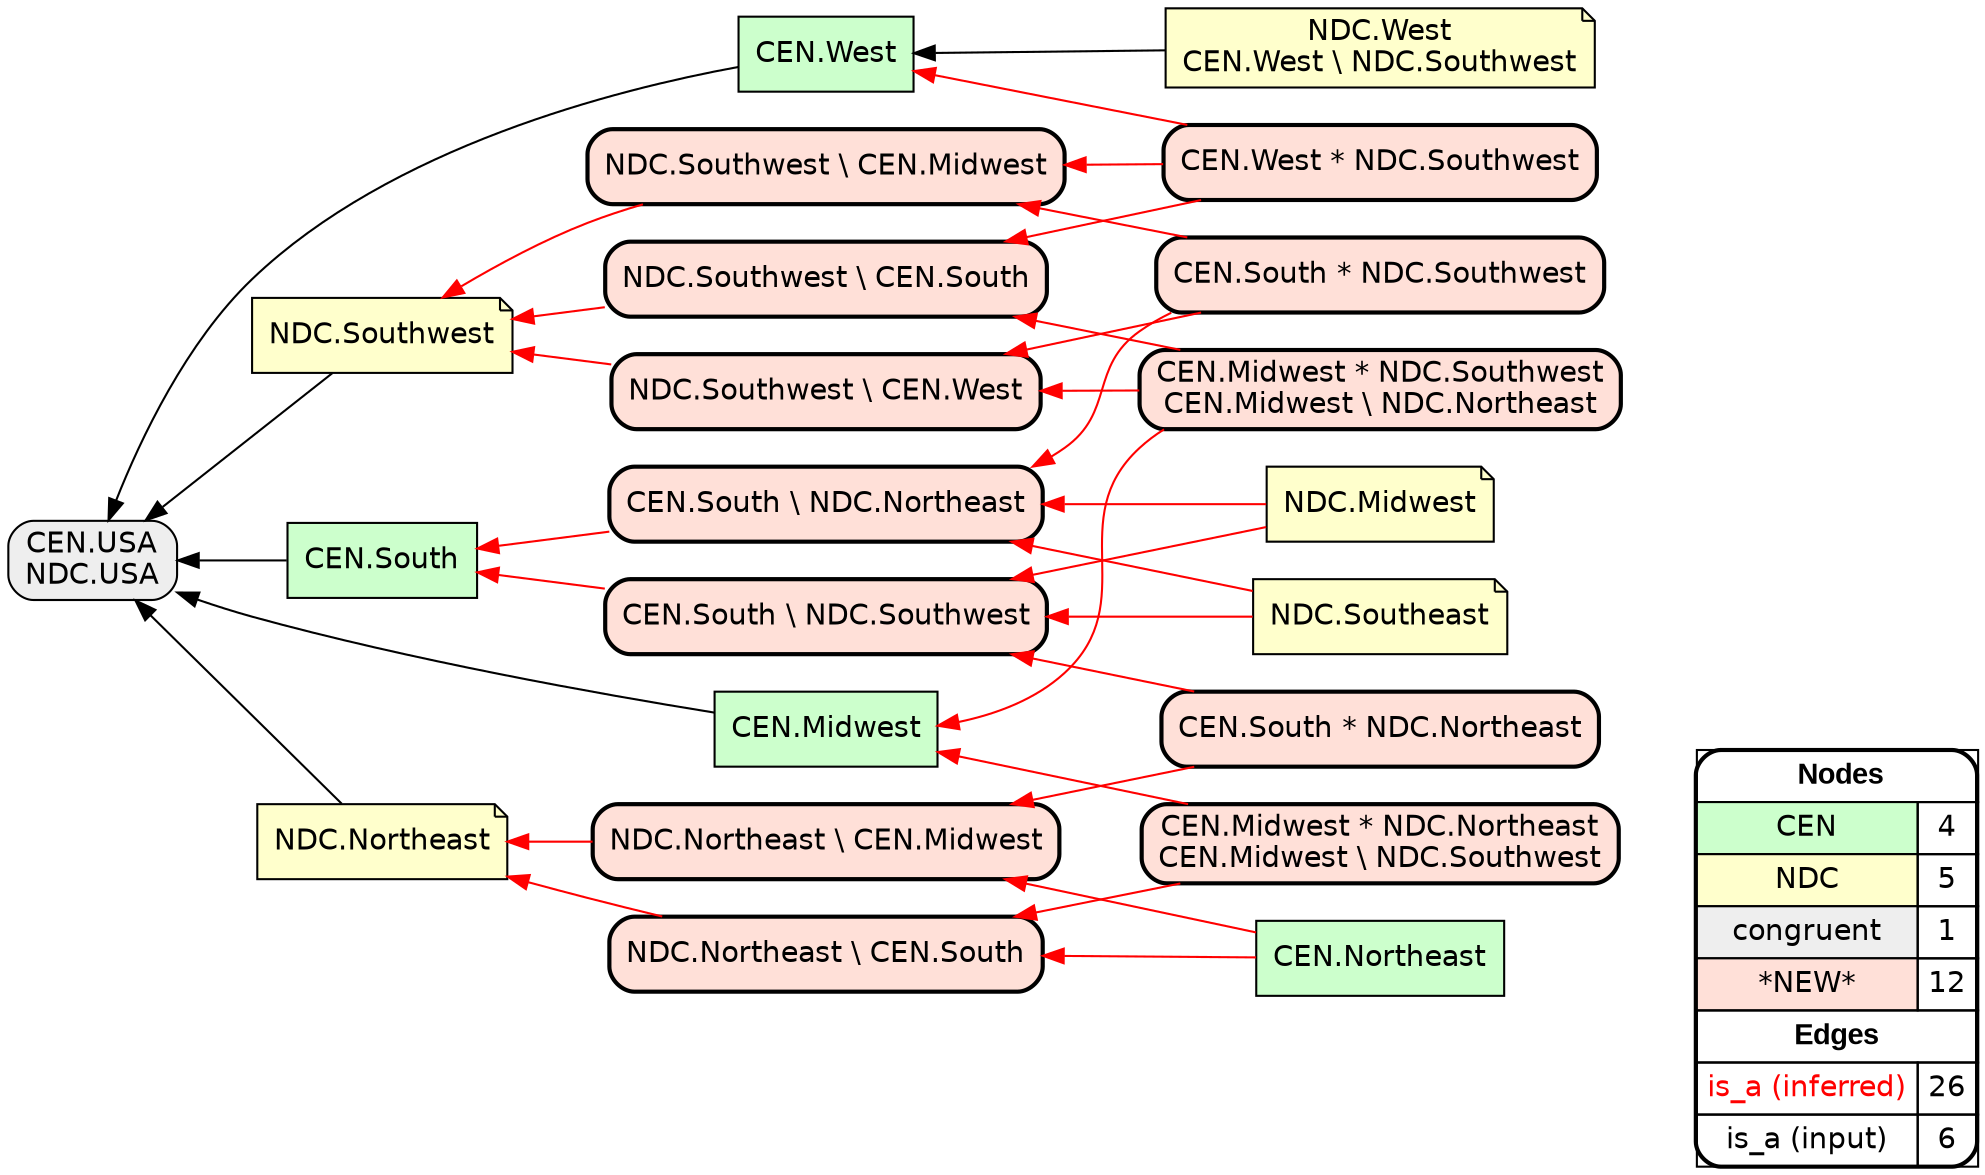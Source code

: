 digraph{
rankdir=RL
node[shape=box style=filled fillcolor="#CCFFCC" fontname="helvetica"] 
"CEN.West"
"CEN.Northeast"
"CEN.Midwest"
"CEN.South"
node[shape=note style=filled fillcolor="#FFFFCC" fontname="helvetica"] 
"NDC.West\nCEN.West \\ NDC.Southwest"
"NDC.Midwest"
"NDC.Southwest"
"NDC.Northeast"
"NDC.Southeast"
node[shape=box style="filled,rounded" fillcolor="#EEEEEE" fontname="helvetica"] 
"CEN.USA\nNDC.USA"
node[shape=box style="filled,rounded,bold" fillcolor="#FFE0D8" fontname="helvetica"] 
"CEN.South \\ NDC.Southwest"
"NDC.Southwest \\ CEN.Midwest"
"CEN.Midwest * NDC.Southwest\nCEN.Midwest \\ NDC.Northeast"
"CEN.South \\ NDC.Northeast"
"CEN.Midwest * NDC.Northeast\nCEN.Midwest \\ NDC.Southwest"
"CEN.West * NDC.Southwest"
"NDC.Southwest \\ CEN.South"
"NDC.Northeast \\ CEN.Midwest"
"NDC.Southwest \\ CEN.West"
"CEN.South * NDC.Northeast"
"CEN.South * NDC.Southwest"
"NDC.Northeast \\ CEN.South"
edge[arrowhead=normal style=dotted color="#000000" constraint=true penwidth=1]
edge[arrowhead=normal style=solid color="#FF0000" constraint=true penwidth=1]
"CEN.Midwest * NDC.Northeast\nCEN.Midwest \\ NDC.Southwest" -> "CEN.Midwest"
"CEN.South * NDC.Southwest" -> "CEN.South \\ NDC.Northeast"
"CEN.South \\ NDC.Northeast" -> "CEN.South"
"CEN.South * NDC.Southwest" -> "NDC.Southwest \\ CEN.West"
"CEN.Midwest * NDC.Northeast\nCEN.Midwest \\ NDC.Southwest" -> "NDC.Northeast \\ CEN.South"
"NDC.Northeast \\ CEN.Midwest" -> "NDC.Northeast"
"CEN.Northeast" -> "NDC.Northeast \\ CEN.Midwest"
"CEN.Midwest * NDC.Southwest\nCEN.Midwest \\ NDC.Northeast" -> "NDC.Southwest \\ CEN.West"
"CEN.West * NDC.Southwest" -> "NDC.Southwest \\ CEN.Midwest"
"CEN.West * NDC.Southwest" -> "NDC.Southwest \\ CEN.South"
"NDC.Southwest \\ CEN.West" -> "NDC.Southwest"
"CEN.Midwest * NDC.Southwest\nCEN.Midwest \\ NDC.Northeast" -> "CEN.Midwest"
"CEN.South \\ NDC.Southwest" -> "CEN.South"
"NDC.Southwest \\ CEN.Midwest" -> "NDC.Southwest"
"CEN.South * NDC.Northeast" -> "NDC.Northeast \\ CEN.Midwest"
"NDC.Midwest" -> "CEN.South \\ NDC.Southwest"
"NDC.Northeast \\ CEN.South" -> "NDC.Northeast"
"NDC.Southwest \\ CEN.South" -> "NDC.Southwest"
"CEN.Northeast" -> "NDC.Northeast \\ CEN.South"
"NDC.Southeast" -> "CEN.South \\ NDC.Southwest"
"CEN.Midwest * NDC.Southwest\nCEN.Midwest \\ NDC.Northeast" -> "NDC.Southwest \\ CEN.South"
"NDC.Midwest" -> "CEN.South \\ NDC.Northeast"
"CEN.South * NDC.Northeast" -> "CEN.South \\ NDC.Southwest"
"CEN.West * NDC.Southwest" -> "CEN.West"
"NDC.Southeast" -> "CEN.South \\ NDC.Northeast"
"CEN.South * NDC.Southwest" -> "NDC.Southwest \\ CEN.Midwest"
edge[arrowhead=normal style=solid color="#000000" constraint=true penwidth=1]
"CEN.Midwest" -> "CEN.USA\nNDC.USA"
"NDC.Northeast" -> "CEN.USA\nNDC.USA"
"CEN.West" -> "CEN.USA\nNDC.USA"
"NDC.Southwest" -> "CEN.USA\nNDC.USA"
"CEN.South" -> "CEN.USA\nNDC.USA"
"NDC.West\nCEN.West \\ NDC.Southwest" -> "CEN.West"
node[shape=box] 
{rank=source Legend [fillcolor= white margin=0 label=< 
 <TABLE BORDER="0" CELLBORDER="1" CELLSPACING="0" CELLPADDING="4"> 
<TR> <TD COLSPAN="2"><font face="Arial Black"> Nodes</font></TD> </TR> 
<TR> 
 <TD bgcolor="#CCFFCC" fontname="helvetica">CEN</TD> 
 <TD>4</TD> 
 </TR> 
<TR> 
 <TD bgcolor="#FFFFCC" fontname="helvetica">NDC</TD> 
 <TD>5</TD> 
 </TR> 
<TR> 
 <TD bgcolor="#EEEEEE" fontname="helvetica">congruent</TD> 
 <TD>1</TD> 
 </TR> 
<TR> 
 <TD bgcolor="#FFE0D8" fontname="helvetica">*NEW*</TD> 
 <TD>12</TD> 
 </TR> 
<TR> <TD COLSPAN="2"><font face = "Arial Black"> Edges </font></TD> </TR> 
<TR> 
 <TD><font color ="#FF0000">is_a (inferred)</font></TD><TD>26</TD>
</TR>
<TR> 
 <TD><font color ="#000000">is_a (input)</font></TD><TD>6</TD>
</TR>
</TABLE> 
 >] } 
}